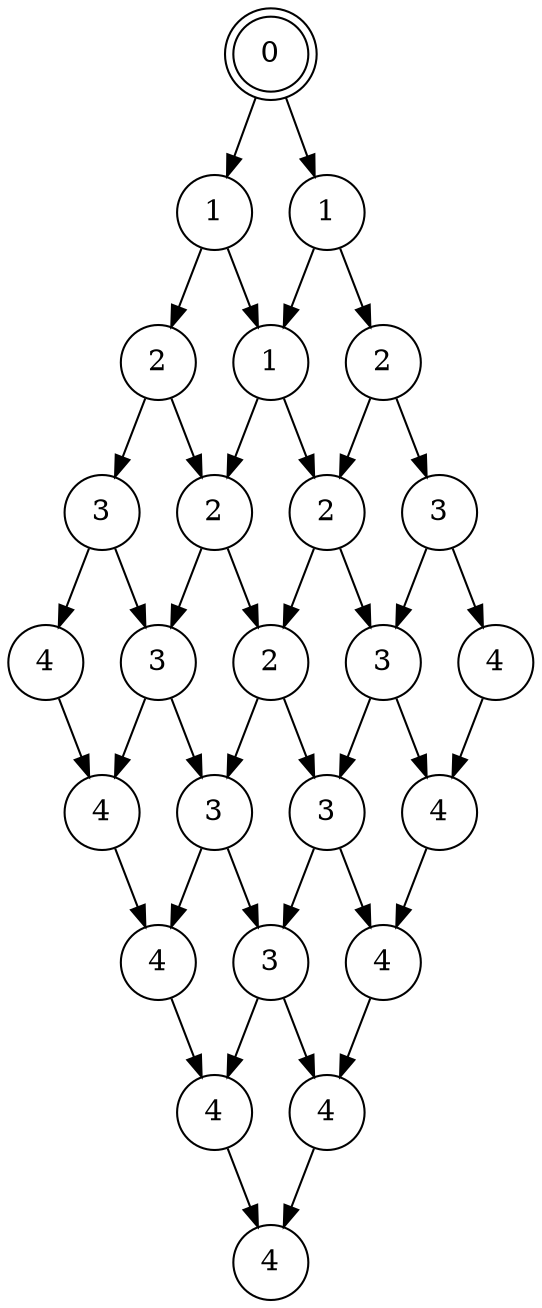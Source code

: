 digraph "89621631-a0d6-4cf1-b1d6-98bee69eafd6" {
	"6834cf3e-74bf-4f6c-9784-d7aee1afcd02" [label=0 shape=doublecircle]
	"6834cf3e-74bf-4f6c-9784-d7aee1afcd02" -> "a2bd9e9a-fd38-4e92-8496-e8e51e7d6544" [label=""]
	"a2bd9e9a-fd38-4e92-8496-e8e51e7d6544" [label=1 shape=circle]
	"a2bd9e9a-fd38-4e92-8496-e8e51e7d6544" -> "5d9a5488-96f3-4799-ba0a-5d7c7a7e7a6f" [label=""]
	"5d9a5488-96f3-4799-ba0a-5d7c7a7e7a6f" [label=2 shape=circle]
	"5d9a5488-96f3-4799-ba0a-5d7c7a7e7a6f" -> "e136e621-d844-43f8-a8b2-19a7e8472381" [label=""]
	"e136e621-d844-43f8-a8b2-19a7e8472381" [label=3 shape=circle]
	"e136e621-d844-43f8-a8b2-19a7e8472381" -> "93de02b5-c6cc-436e-b78c-24e949f960d8" [label=""]
	"93de02b5-c6cc-436e-b78c-24e949f960d8" [label=3 shape=circle]
	"93de02b5-c6cc-436e-b78c-24e949f960d8" -> "7d80789b-eafe-4dfa-b182-6648b0b08762" [label=""]
	"7d80789b-eafe-4dfa-b182-6648b0b08762" [label=3 shape=circle]
	"7d80789b-eafe-4dfa-b182-6648b0b08762" -> "e456cb5e-b94a-449f-9687-128853daf31f" [label=""]
	"e456cb5e-b94a-449f-9687-128853daf31f" [label=3 shape=circle]
	"e456cb5e-b94a-449f-9687-128853daf31f" -> "14866046-1cd5-42b1-9d2b-044c777bfca6" [label=""]
	"14866046-1cd5-42b1-9d2b-044c777bfca6" [label=4 shape=circle]
	"14866046-1cd5-42b1-9d2b-044c777bfca6" -> "599e0875-c79f-4705-9bf0-b39bb48519d1" [label=""]
	"599e0875-c79f-4705-9bf0-b39bb48519d1" [label=4 shape=circle]
	"e456cb5e-b94a-449f-9687-128853daf31f" -> "e5bee6e0-25cf-4013-a287-c0a23ee9bf63" [label=""]
	"e5bee6e0-25cf-4013-a287-c0a23ee9bf63" [label=4 shape=circle]
	"e5bee6e0-25cf-4013-a287-c0a23ee9bf63" -> "599e0875-c79f-4705-9bf0-b39bb48519d1" [label=""]
	"7d80789b-eafe-4dfa-b182-6648b0b08762" -> "510ff615-8b56-4e53-bede-0d243b272f97" [label=""]
	"510ff615-8b56-4e53-bede-0d243b272f97" [label=4 shape=circle]
	"510ff615-8b56-4e53-bede-0d243b272f97" -> "e5bee6e0-25cf-4013-a287-c0a23ee9bf63" [label=""]
	"93de02b5-c6cc-436e-b78c-24e949f960d8" -> "3d804697-4598-4146-900f-e3990da3397c" [label=""]
	"3d804697-4598-4146-900f-e3990da3397c" [label=4 shape=circle]
	"3d804697-4598-4146-900f-e3990da3397c" -> "510ff615-8b56-4e53-bede-0d243b272f97" [label=""]
	"e136e621-d844-43f8-a8b2-19a7e8472381" -> "1f1fa070-9845-409a-8f54-2117221c427e" [label=""]
	"1f1fa070-9845-409a-8f54-2117221c427e" [label=4 shape=circle]
	"1f1fa070-9845-409a-8f54-2117221c427e" -> "3d804697-4598-4146-900f-e3990da3397c" [label=""]
	"5d9a5488-96f3-4799-ba0a-5d7c7a7e7a6f" -> "0c3ea681-84e1-490a-bca9-9ea01607c055" [label=""]
	"0c3ea681-84e1-490a-bca9-9ea01607c055" [label=2 shape=circle]
	"0c3ea681-84e1-490a-bca9-9ea01607c055" -> "cb899774-6b66-4e52-80ae-56a29a5aae37" [label=""]
	"cb899774-6b66-4e52-80ae-56a29a5aae37" [label=2 shape=circle]
	"cb899774-6b66-4e52-80ae-56a29a5aae37" -> "7d80789b-eafe-4dfa-b182-6648b0b08762" [label=""]
	"cb899774-6b66-4e52-80ae-56a29a5aae37" -> "e05a3fcd-0bbb-4407-ad8c-c267e711bb02" [label=""]
	"e05a3fcd-0bbb-4407-ad8c-c267e711bb02" [label=3 shape=circle]
	"e05a3fcd-0bbb-4407-ad8c-c267e711bb02" -> "e456cb5e-b94a-449f-9687-128853daf31f" [label=""]
	"e05a3fcd-0bbb-4407-ad8c-c267e711bb02" -> "44590381-a107-47c7-a948-26c4c79e5d9b" [label=""]
	"44590381-a107-47c7-a948-26c4c79e5d9b" [label=4 shape=circle]
	"44590381-a107-47c7-a948-26c4c79e5d9b" -> "14866046-1cd5-42b1-9d2b-044c777bfca6" [label=""]
	"0c3ea681-84e1-490a-bca9-9ea01607c055" -> "93de02b5-c6cc-436e-b78c-24e949f960d8" [label=""]
	"a2bd9e9a-fd38-4e92-8496-e8e51e7d6544" -> "d41e5ad3-fffd-4d25-b364-529aa2eb8d4c" [label=""]
	"d41e5ad3-fffd-4d25-b364-529aa2eb8d4c" [label=1 shape=circle]
	"d41e5ad3-fffd-4d25-b364-529aa2eb8d4c" -> "0c3ea681-84e1-490a-bca9-9ea01607c055" [label=""]
	"d41e5ad3-fffd-4d25-b364-529aa2eb8d4c" -> "e87ca3ec-2e46-4546-bc4c-58359aad68b0" [label=""]
	"e87ca3ec-2e46-4546-bc4c-58359aad68b0" [label=2 shape=circle]
	"e87ca3ec-2e46-4546-bc4c-58359aad68b0" -> "cb899774-6b66-4e52-80ae-56a29a5aae37" [label=""]
	"e87ca3ec-2e46-4546-bc4c-58359aad68b0" -> "6cd9269c-2a82-4d84-9225-f552982ad020" [label=""]
	"6cd9269c-2a82-4d84-9225-f552982ad020" [label=3 shape=circle]
	"6cd9269c-2a82-4d84-9225-f552982ad020" -> "e05a3fcd-0bbb-4407-ad8c-c267e711bb02" [label=""]
	"6cd9269c-2a82-4d84-9225-f552982ad020" -> "d6d630e3-27cb-4895-9b16-d885378aa443" [label=""]
	"d6d630e3-27cb-4895-9b16-d885378aa443" [label=4 shape=circle]
	"d6d630e3-27cb-4895-9b16-d885378aa443" -> "44590381-a107-47c7-a948-26c4c79e5d9b" [label=""]
	"6834cf3e-74bf-4f6c-9784-d7aee1afcd02" -> "0021888e-43ea-44c0-b353-fbd8bac0685a" [label=""]
	"0021888e-43ea-44c0-b353-fbd8bac0685a" [label=1 shape=circle]
	"0021888e-43ea-44c0-b353-fbd8bac0685a" -> "dc4a4bef-7b3c-4e87-8ef6-82957e7f20c3" [label=""]
	"dc4a4bef-7b3c-4e87-8ef6-82957e7f20c3" [label=2 shape=circle]
	"dc4a4bef-7b3c-4e87-8ef6-82957e7f20c3" -> "d94e4a20-092f-4992-bd54-a4e4b94eed32" [label=""]
	"d94e4a20-092f-4992-bd54-a4e4b94eed32" [label=3 shape=circle]
	"d94e4a20-092f-4992-bd54-a4e4b94eed32" -> "6cd9269c-2a82-4d84-9225-f552982ad020" [label=""]
	"d94e4a20-092f-4992-bd54-a4e4b94eed32" -> "eef0c3d1-ae85-4559-8023-5f40eb6b3f85" [label=""]
	"eef0c3d1-ae85-4559-8023-5f40eb6b3f85" [label=4 shape=circle]
	"eef0c3d1-ae85-4559-8023-5f40eb6b3f85" -> "d6d630e3-27cb-4895-9b16-d885378aa443" [label=""]
	"dc4a4bef-7b3c-4e87-8ef6-82957e7f20c3" -> "e87ca3ec-2e46-4546-bc4c-58359aad68b0" [label=""]
	"0021888e-43ea-44c0-b353-fbd8bac0685a" -> "d41e5ad3-fffd-4d25-b364-529aa2eb8d4c" [label=""]
}

